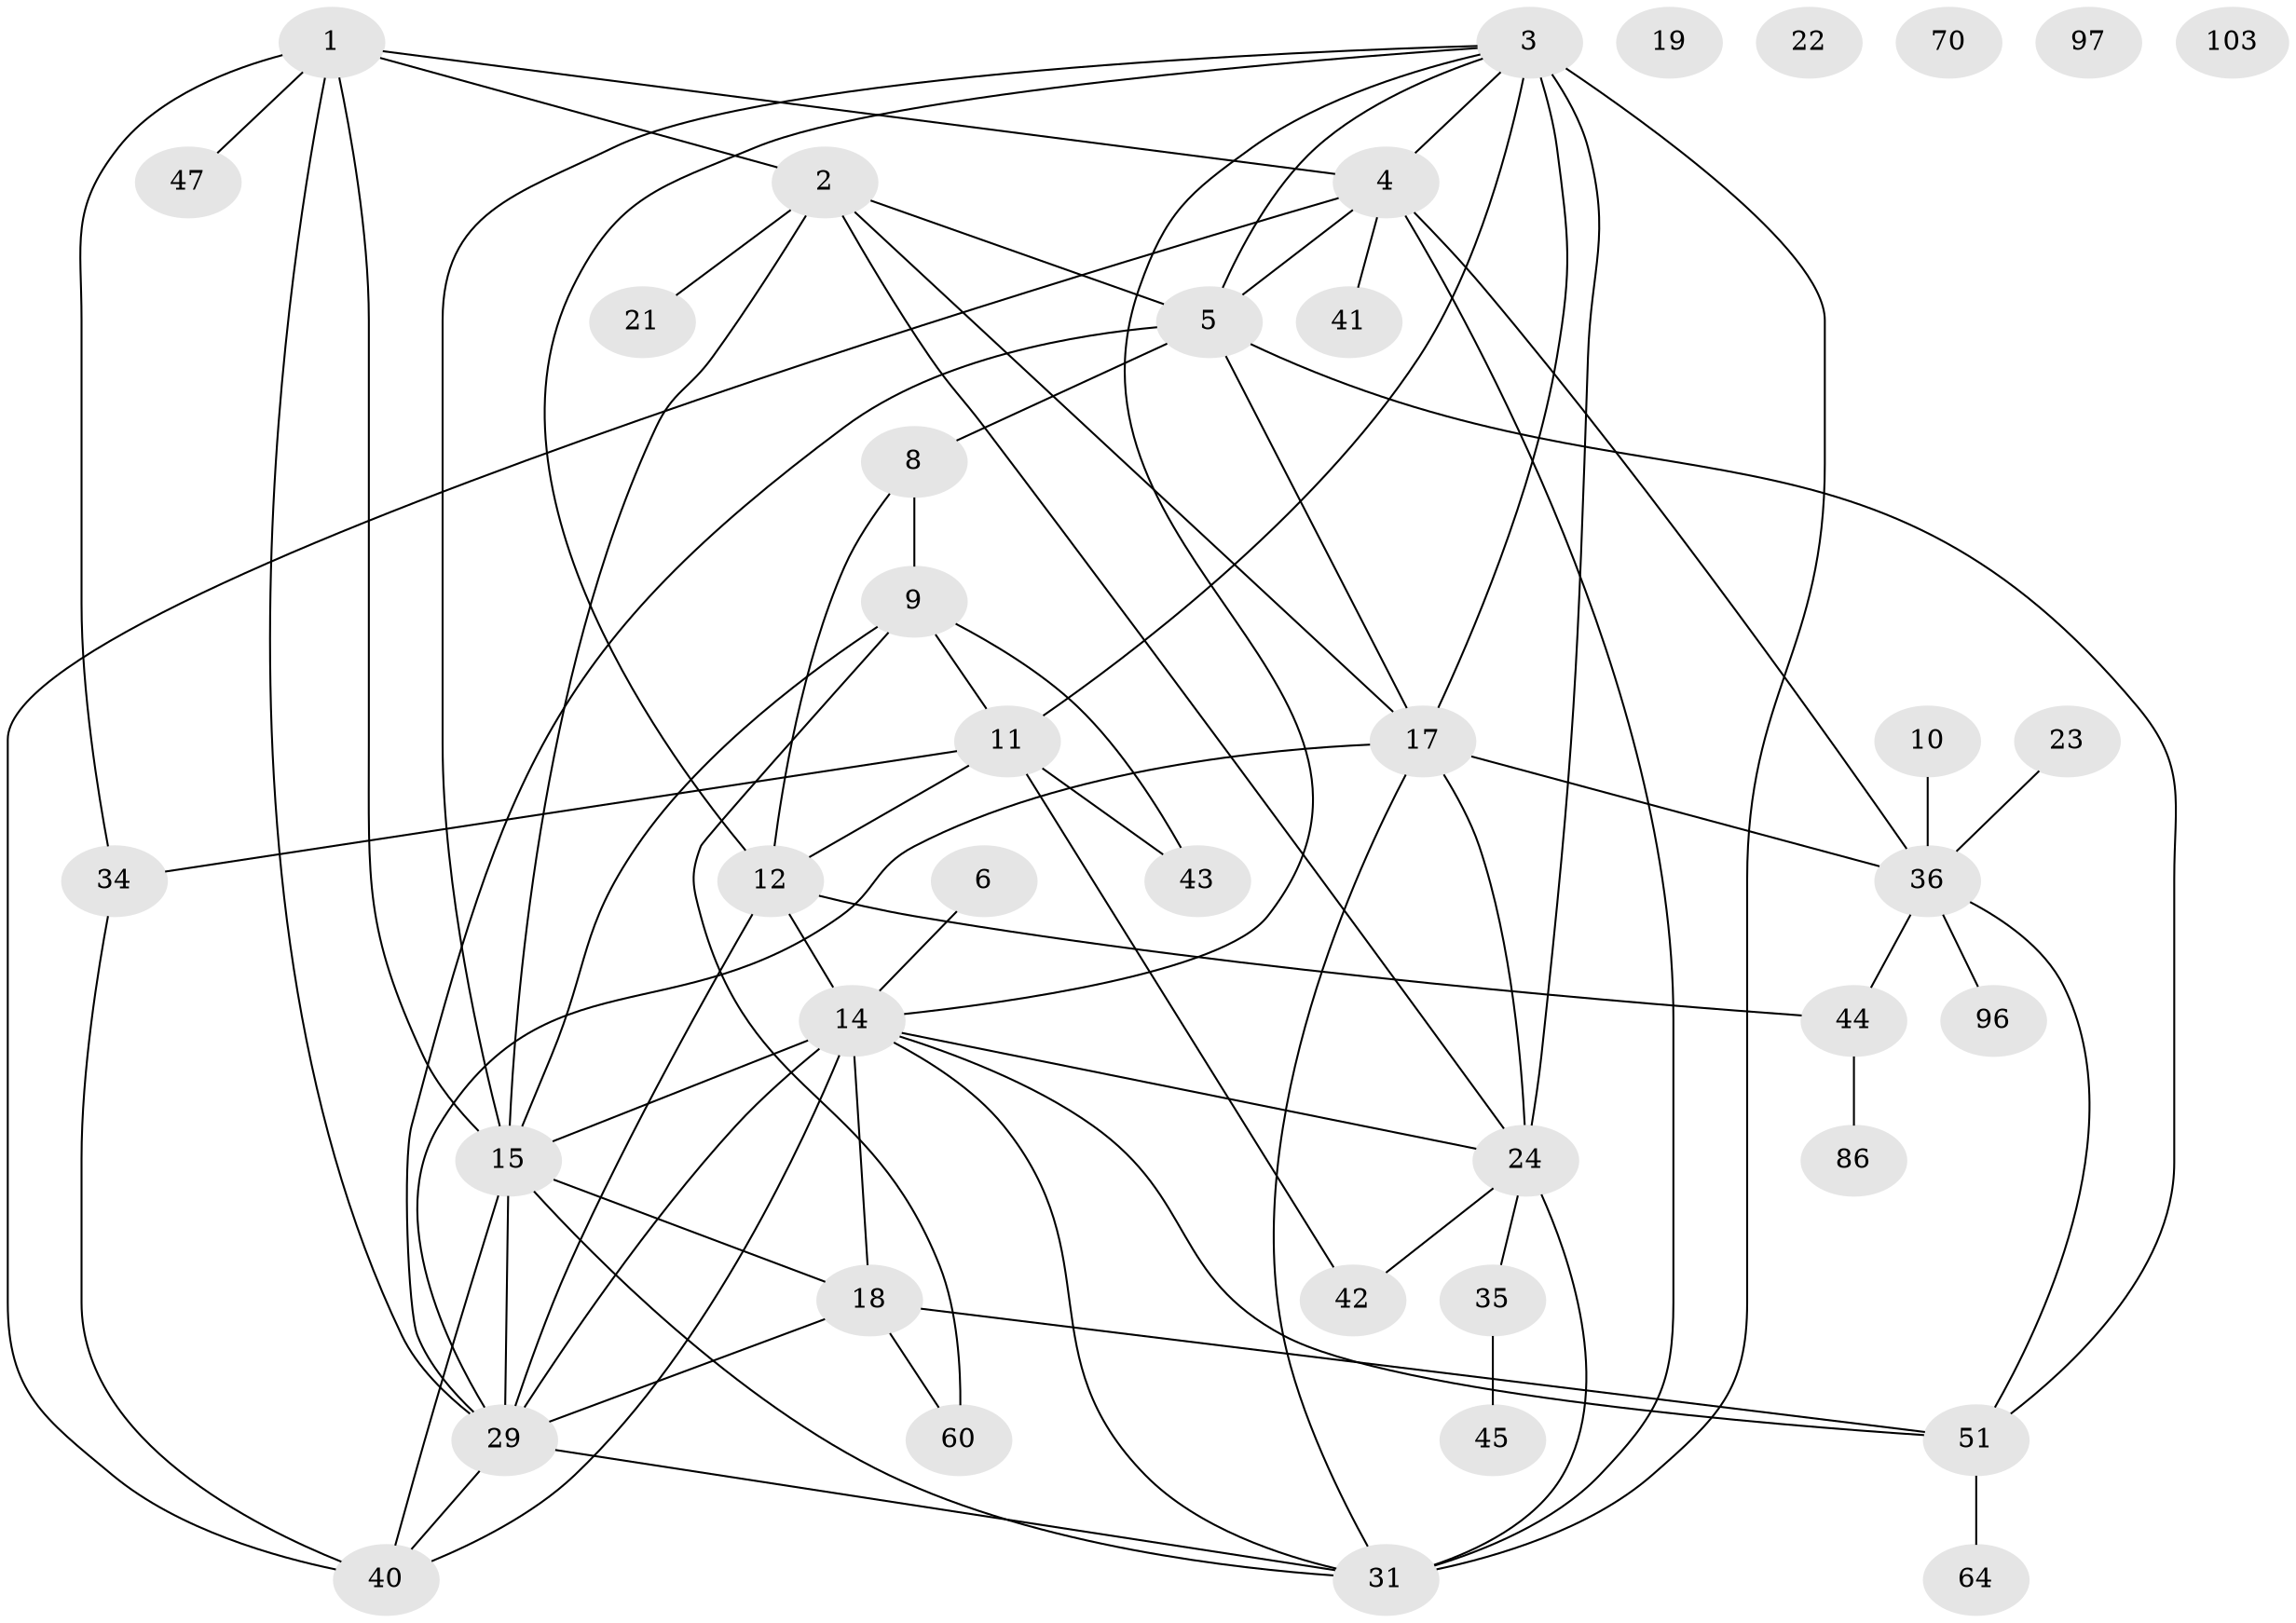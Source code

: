 // original degree distribution, {5: 0.08181818181818182, 4: 0.16363636363636364, 2: 0.2727272727272727, 3: 0.2636363636363636, 1: 0.13636363636363635, 0: 0.045454545454545456, 6: 0.01818181818181818, 7: 0.00909090909090909, 10: 0.00909090909090909}
// Generated by graph-tools (version 1.1) at 2025/16/03/04/25 18:16:42]
// undirected, 40 vertices, 75 edges
graph export_dot {
graph [start="1"]
  node [color=gray90,style=filled];
  1 [super="+87"];
  2 [super="+69+58+59+7"];
  3 [super="+93+46"];
  4 [super="+16+67"];
  5 [super="+13+57"];
  6;
  8 [super="+50+20"];
  9 [super="+37+32"];
  10;
  11 [super="+49"];
  12 [super="+100+55"];
  14 [super="+63+38+26"];
  15 [super="+52+48+30"];
  17 [super="+105+27+91"];
  18 [super="+66"];
  19;
  21 [super="+99"];
  22;
  23;
  24 [super="+53+28+72"];
  29 [super="+85+33"];
  31 [super="+56+61"];
  34 [super="+101"];
  35 [super="+82"];
  36 [super="+68+80"];
  40 [super="+79+76"];
  41;
  42 [super="+74"];
  43 [super="+77"];
  44 [super="+94"];
  45;
  47 [super="+106"];
  51 [super="+62"];
  60;
  64;
  70;
  86;
  96;
  97;
  103;
  1 -- 2;
  1 -- 47;
  1 -- 34;
  1 -- 15;
  1 -- 4;
  1 -- 29;
  2 -- 21;
  2 -- 15;
  2 -- 17;
  2 -- 24;
  2 -- 5;
  3 -- 12;
  3 -- 17;
  3 -- 24 [weight=3];
  3 -- 31;
  3 -- 15;
  3 -- 4;
  3 -- 11;
  3 -- 14;
  3 -- 5;
  4 -- 31 [weight=2];
  4 -- 5;
  4 -- 36;
  4 -- 41;
  4 -- 40;
  5 -- 51;
  5 -- 8;
  5 -- 29;
  5 -- 17;
  6 -- 14;
  8 -- 9;
  8 -- 12;
  9 -- 43;
  9 -- 60;
  9 -- 11;
  9 -- 15;
  10 -- 36;
  11 -- 42;
  11 -- 43;
  11 -- 12;
  11 -- 34;
  12 -- 14 [weight=2];
  12 -- 29;
  12 -- 44;
  14 -- 24;
  14 -- 40 [weight=2];
  14 -- 15 [weight=2];
  14 -- 18 [weight=2];
  14 -- 51;
  14 -- 29 [weight=2];
  14 -- 31;
  15 -- 29;
  15 -- 31;
  15 -- 40;
  15 -- 18 [weight=2];
  17 -- 36;
  17 -- 29;
  17 -- 24;
  17 -- 31;
  18 -- 51;
  18 -- 60;
  18 -- 29;
  23 -- 36;
  24 -- 31;
  24 -- 42;
  24 -- 35;
  29 -- 31;
  29 -- 40;
  34 -- 40;
  35 -- 45;
  36 -- 96;
  36 -- 44;
  36 -- 51;
  44 -- 86;
  51 -- 64;
}
